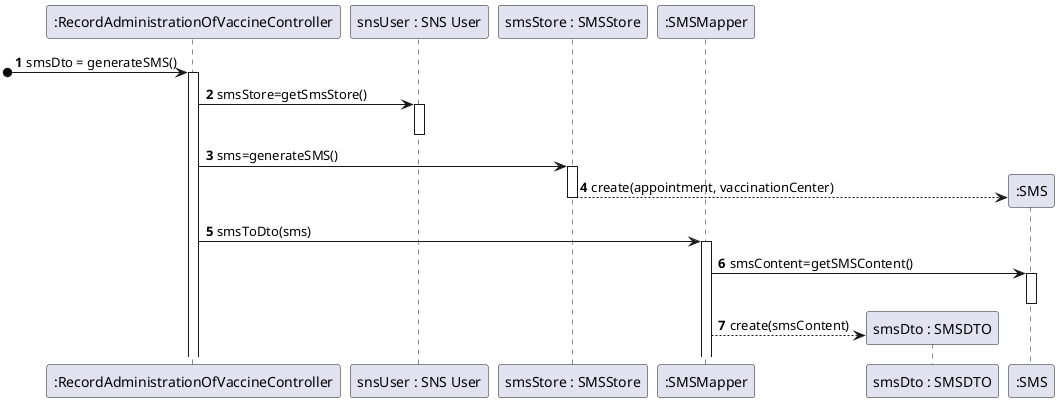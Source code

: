 @startuml
autonumber

participant ":RecordAdministrationOfVaccineController" as CTRL
participant "snsUser : SNS User" as SNSUSER
participant "smsStore : SMSStore" as SMSSTORE
participant ":SMSMapper" as SMSMAPPER
participant "smsDto : SMSDTO" as SMSDTO
participant ":SMS" as SMS


[o-> CTRL : smsDto = generateSMS()
activate CTRL
CTRL -> SNSUSER: smsStore=getSmsStore()
activate SNSUSER

deactivate SNSUSER
CTRL -> SMSSTORE: sms=generateSMS()
activate SMSSTORE
SMSSTORE --> SMS ** : create(appointment, vaccinationCenter)
deactivate SMSSTORE
CTRL -> SMSMAPPER: smsToDto(sms)
activate SMSMAPPER
SMSMAPPER -> SMS : smsContent=getSMSContent()
activate SMS
deactivate SMS
SMSMAPPER --> SMSDTO**: create(smsContent)


@enduml